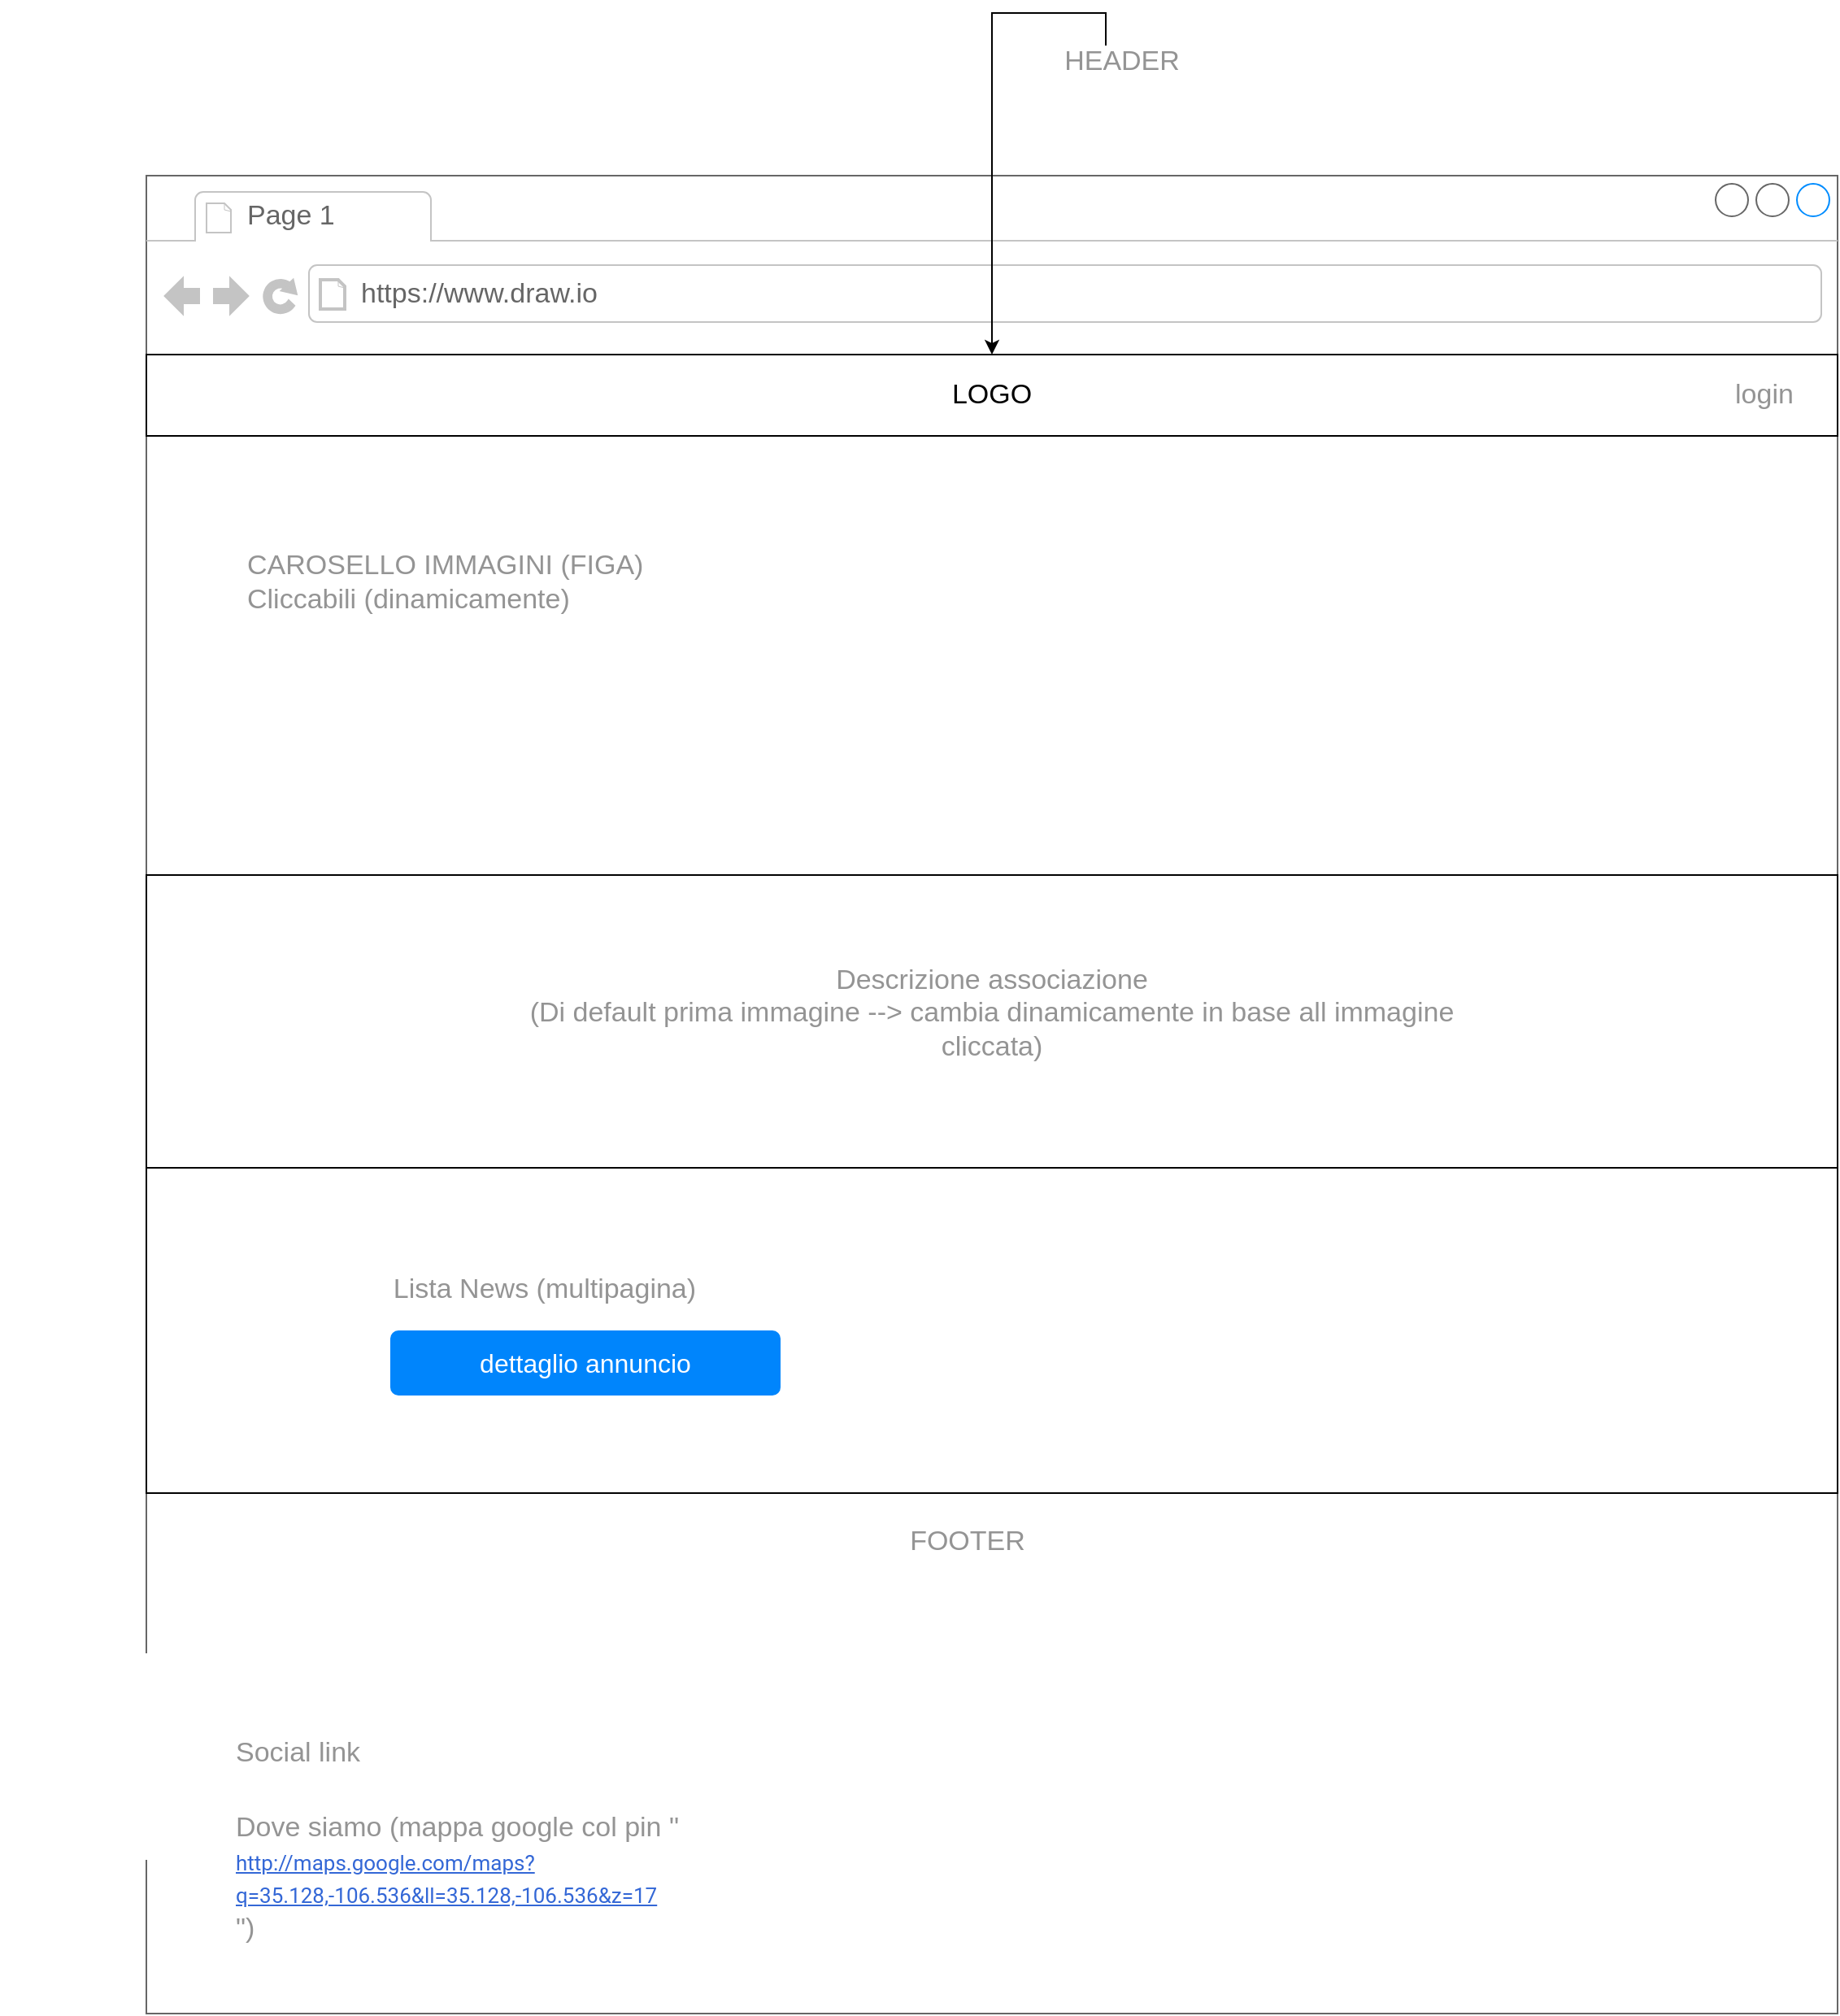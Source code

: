 <mxfile version="14.5.10" type="github">
  <diagram id="3crj-N6eCKjugvdwFmlM" name="Page-1">
    <mxGraphModel dx="2544" dy="1136" grid="1" gridSize="10" guides="1" tooltips="1" connect="1" arrows="1" fold="1" page="1" pageScale="1" pageWidth="850" pageHeight="1100" math="0" shadow="0">
      <root>
        <mxCell id="0" />
        <mxCell id="1" parent="0" />
        <mxCell id="ORVzDimxOUe0flfOR2wj-2" value="" style="strokeWidth=1;shadow=0;dashed=0;align=center;html=1;shape=mxgraph.mockup.containers.browserWindow;rSize=0;strokeColor=#666666;strokeColor2=#008cff;strokeColor3=#c4c4c4;mainText=,;recursiveResize=0;fontSize=19;" vertex="1" parent="1">
          <mxGeometry y="300" width="1040" height="1130" as="geometry" />
        </mxCell>
        <mxCell id="ORVzDimxOUe0flfOR2wj-3" value="Page 1" style="strokeWidth=1;shadow=0;dashed=0;align=center;html=1;shape=mxgraph.mockup.containers.anchor;fontSize=17;fontColor=#666666;align=left;" vertex="1" parent="ORVzDimxOUe0flfOR2wj-2">
          <mxGeometry x="60" y="12" width="110" height="26" as="geometry" />
        </mxCell>
        <mxCell id="ORVzDimxOUe0flfOR2wj-4" value="https://www.draw.io" style="strokeWidth=1;shadow=0;dashed=0;align=center;html=1;shape=mxgraph.mockup.containers.anchor;rSize=0;fontSize=17;fontColor=#666666;align=left;" vertex="1" parent="ORVzDimxOUe0flfOR2wj-2">
          <mxGeometry x="130" y="60" width="250" height="26" as="geometry" />
        </mxCell>
        <mxCell id="ORVzDimxOUe0flfOR2wj-5" value="" style="rounded=0;whiteSpace=wrap;html=1;" vertex="1" parent="ORVzDimxOUe0flfOR2wj-2">
          <mxGeometry y="110" width="1040" height="50" as="geometry" />
        </mxCell>
        <mxCell id="ORVzDimxOUe0flfOR2wj-6" value="&lt;font style=&quot;font-size: 17px&quot;&gt;LOGO&lt;/font&gt;" style="text;html=1;strokeColor=none;fillColor=none;align=center;verticalAlign=middle;whiteSpace=wrap;rounded=0;" vertex="1" parent="ORVzDimxOUe0flfOR2wj-2">
          <mxGeometry x="470" y="125" width="100" height="20" as="geometry" />
        </mxCell>
        <mxCell id="ORVzDimxOUe0flfOR2wj-7" value="login" style="text;html=1;strokeColor=none;fillColor=none;align=center;verticalAlign=middle;whiteSpace=wrap;rounded=0;fontSize=17;fontColor=#949494;" vertex="1" parent="ORVzDimxOUe0flfOR2wj-2">
          <mxGeometry x="960" y="125" width="70" height="20" as="geometry" />
        </mxCell>
        <mxCell id="ORVzDimxOUe0flfOR2wj-35" value="" style="rounded=0;whiteSpace=wrap;html=1;fontSize=17;fontColor=#949494;align=left;" vertex="1" parent="ORVzDimxOUe0flfOR2wj-2">
          <mxGeometry y="430" width="1040" height="180" as="geometry" />
        </mxCell>
        <mxCell id="ORVzDimxOUe0flfOR2wj-36" value="Descrizione associazione&lt;br&gt;(Di default prima immagine --&amp;gt; cambia dinamicamente in base all immagine cliccata)" style="text;html=1;strokeColor=none;fillColor=none;align=center;verticalAlign=middle;whiteSpace=wrap;rounded=0;fontSize=17;fontColor=#949494;" vertex="1" parent="ORVzDimxOUe0flfOR2wj-2">
          <mxGeometry x="230" y="450" width="580" height="130" as="geometry" />
        </mxCell>
        <mxCell id="ORVzDimxOUe0flfOR2wj-37" value="" style="rounded=0;whiteSpace=wrap;html=1;fontSize=17;fontColor=#949494;align=left;" vertex="1" parent="ORVzDimxOUe0flfOR2wj-2">
          <mxGeometry y="610" width="1040" height="200" as="geometry" />
        </mxCell>
        <mxCell id="ORVzDimxOUe0flfOR2wj-39" style="edgeStyle=orthogonalEdgeStyle;rounded=0;orthogonalLoop=1;jettySize=auto;html=1;exitX=0.5;exitY=1;exitDx=0;exitDy=0;fontSize=17;fontColor=#949494;" edge="1" parent="ORVzDimxOUe0flfOR2wj-2" source="ORVzDimxOUe0flfOR2wj-37" target="ORVzDimxOUe0flfOR2wj-37">
          <mxGeometry relative="1" as="geometry" />
        </mxCell>
        <mxCell id="ORVzDimxOUe0flfOR2wj-40" value="dettaglio annuncio" style="html=1;shadow=0;dashed=0;shape=mxgraph.bootstrap.rrect;rSize=5;strokeColor=none;strokeWidth=1;fillColor=#0085FC;fontColor=#FFFFFF;whiteSpace=wrap;align=center;verticalAlign=middle;spacingLeft=0;fontStyle=0;fontSize=16;spacing=5;" vertex="1" parent="ORVzDimxOUe0flfOR2wj-2">
          <mxGeometry x="150" y="710" width="240" height="40" as="geometry" />
        </mxCell>
        <mxCell id="ORVzDimxOUe0flfOR2wj-38" value="Lista News (multipagina)" style="text;html=1;strokeColor=none;fillColor=none;align=center;verticalAlign=middle;whiteSpace=wrap;rounded=0;fontSize=17;fontColor=#949494;" vertex="1" parent="ORVzDimxOUe0flfOR2wj-2">
          <mxGeometry x="-90" y="610" width="670" height="150" as="geometry" />
        </mxCell>
        <mxCell id="ORVzDimxOUe0flfOR2wj-41" style="edgeStyle=orthogonalEdgeStyle;rounded=0;orthogonalLoop=1;jettySize=auto;html=1;exitX=0.5;exitY=1;exitDx=0;exitDy=0;fontSize=17;fontColor=#949494;" edge="1" parent="ORVzDimxOUe0flfOR2wj-2" source="ORVzDimxOUe0flfOR2wj-37" target="ORVzDimxOUe0flfOR2wj-37">
          <mxGeometry relative="1" as="geometry" />
        </mxCell>
        <mxCell id="ORVzDimxOUe0flfOR2wj-42" value="FOOTER" style="text;html=1;strokeColor=none;fillColor=none;align=center;verticalAlign=middle;whiteSpace=wrap;rounded=0;fontSize=17;fontColor=#949494;" vertex="1" parent="ORVzDimxOUe0flfOR2wj-2">
          <mxGeometry x="170" y="820" width="670" height="40" as="geometry" />
        </mxCell>
        <mxCell id="ORVzDimxOUe0flfOR2wj-43" value="&lt;h1&gt;&lt;span style=&quot;font-size: 17px ; font-weight: normal&quot;&gt;Social link&lt;/span&gt;&lt;/h1&gt;&lt;div&gt;&lt;span style=&quot;font-size: 17px ; font-weight: normal&quot;&gt;Dove siamo (mappa google col pin &quot;&lt;/span&gt;&lt;/div&gt;&lt;a class=&quot;DbQRg&quot; target=&quot;_blank&quot; href=&quot;http://maps.google.com/maps?q=35.128%2C-106.536&amp;amp;ll=35.128%2C-106.536&amp;amp;z=17&amp;amp;authuser=3&quot; style=&quot;color: rgb(51 , 103 , 214) ; font-size: 13px ; font-family: &amp;#34;roboto&amp;#34; , &amp;#34;arial&amp;#34; , sans-serif ; background-color: rgb(255 , 255 , 255)&quot;&gt;http://maps.google.com/maps?q=35.128,-106.536&amp;amp;ll=35.128,-106.536&amp;amp;z=17&lt;/a&gt;&lt;div&gt;&lt;span style=&quot;font-size: 17px ; font-weight: normal&quot;&gt;&quot;)&lt;/span&gt;&lt;/div&gt;" style="text;html=1;strokeColor=none;fillColor=none;spacing=5;spacingTop=-20;whiteSpace=wrap;overflow=hidden;rounded=0;fontSize=17;fontColor=#949494;align=left;" vertex="1" parent="ORVzDimxOUe0flfOR2wj-2">
          <mxGeometry x="50" y="930" width="430" height="200" as="geometry" />
        </mxCell>
        <mxCell id="ORVzDimxOUe0flfOR2wj-34" value="CAROSELLO IMMAGINI (FIGA)&lt;br&gt;Cliccabili (dinamicamente)" style="text;html=1;strokeColor=none;fillColor=none;align=left;verticalAlign=middle;whiteSpace=wrap;rounded=0;fontSize=17;fontColor=#949494;" vertex="1" parent="ORVzDimxOUe0flfOR2wj-2">
          <mxGeometry x="60" y="190" width="280" height="120" as="geometry" />
        </mxCell>
        <mxCell id="ORVzDimxOUe0flfOR2wj-44" style="edgeStyle=orthogonalEdgeStyle;rounded=0;orthogonalLoop=1;jettySize=auto;html=1;exitX=0.25;exitY=0;exitDx=0;exitDy=0;fontSize=17;fontColor=#949494;" edge="1" parent="1" source="ORVzDimxOUe0flfOR2wj-33" target="ORVzDimxOUe0flfOR2wj-5">
          <mxGeometry relative="1" as="geometry" />
        </mxCell>
        <mxCell id="ORVzDimxOUe0flfOR2wj-33" value="HEADER" style="text;html=1;strokeColor=none;fillColor=none;align=center;verticalAlign=middle;whiteSpace=wrap;rounded=0;fontSize=17;fontColor=#949494;" vertex="1" parent="1">
          <mxGeometry x="580" y="220" width="40" height="20" as="geometry" />
        </mxCell>
      </root>
    </mxGraphModel>
  </diagram>
</mxfile>
